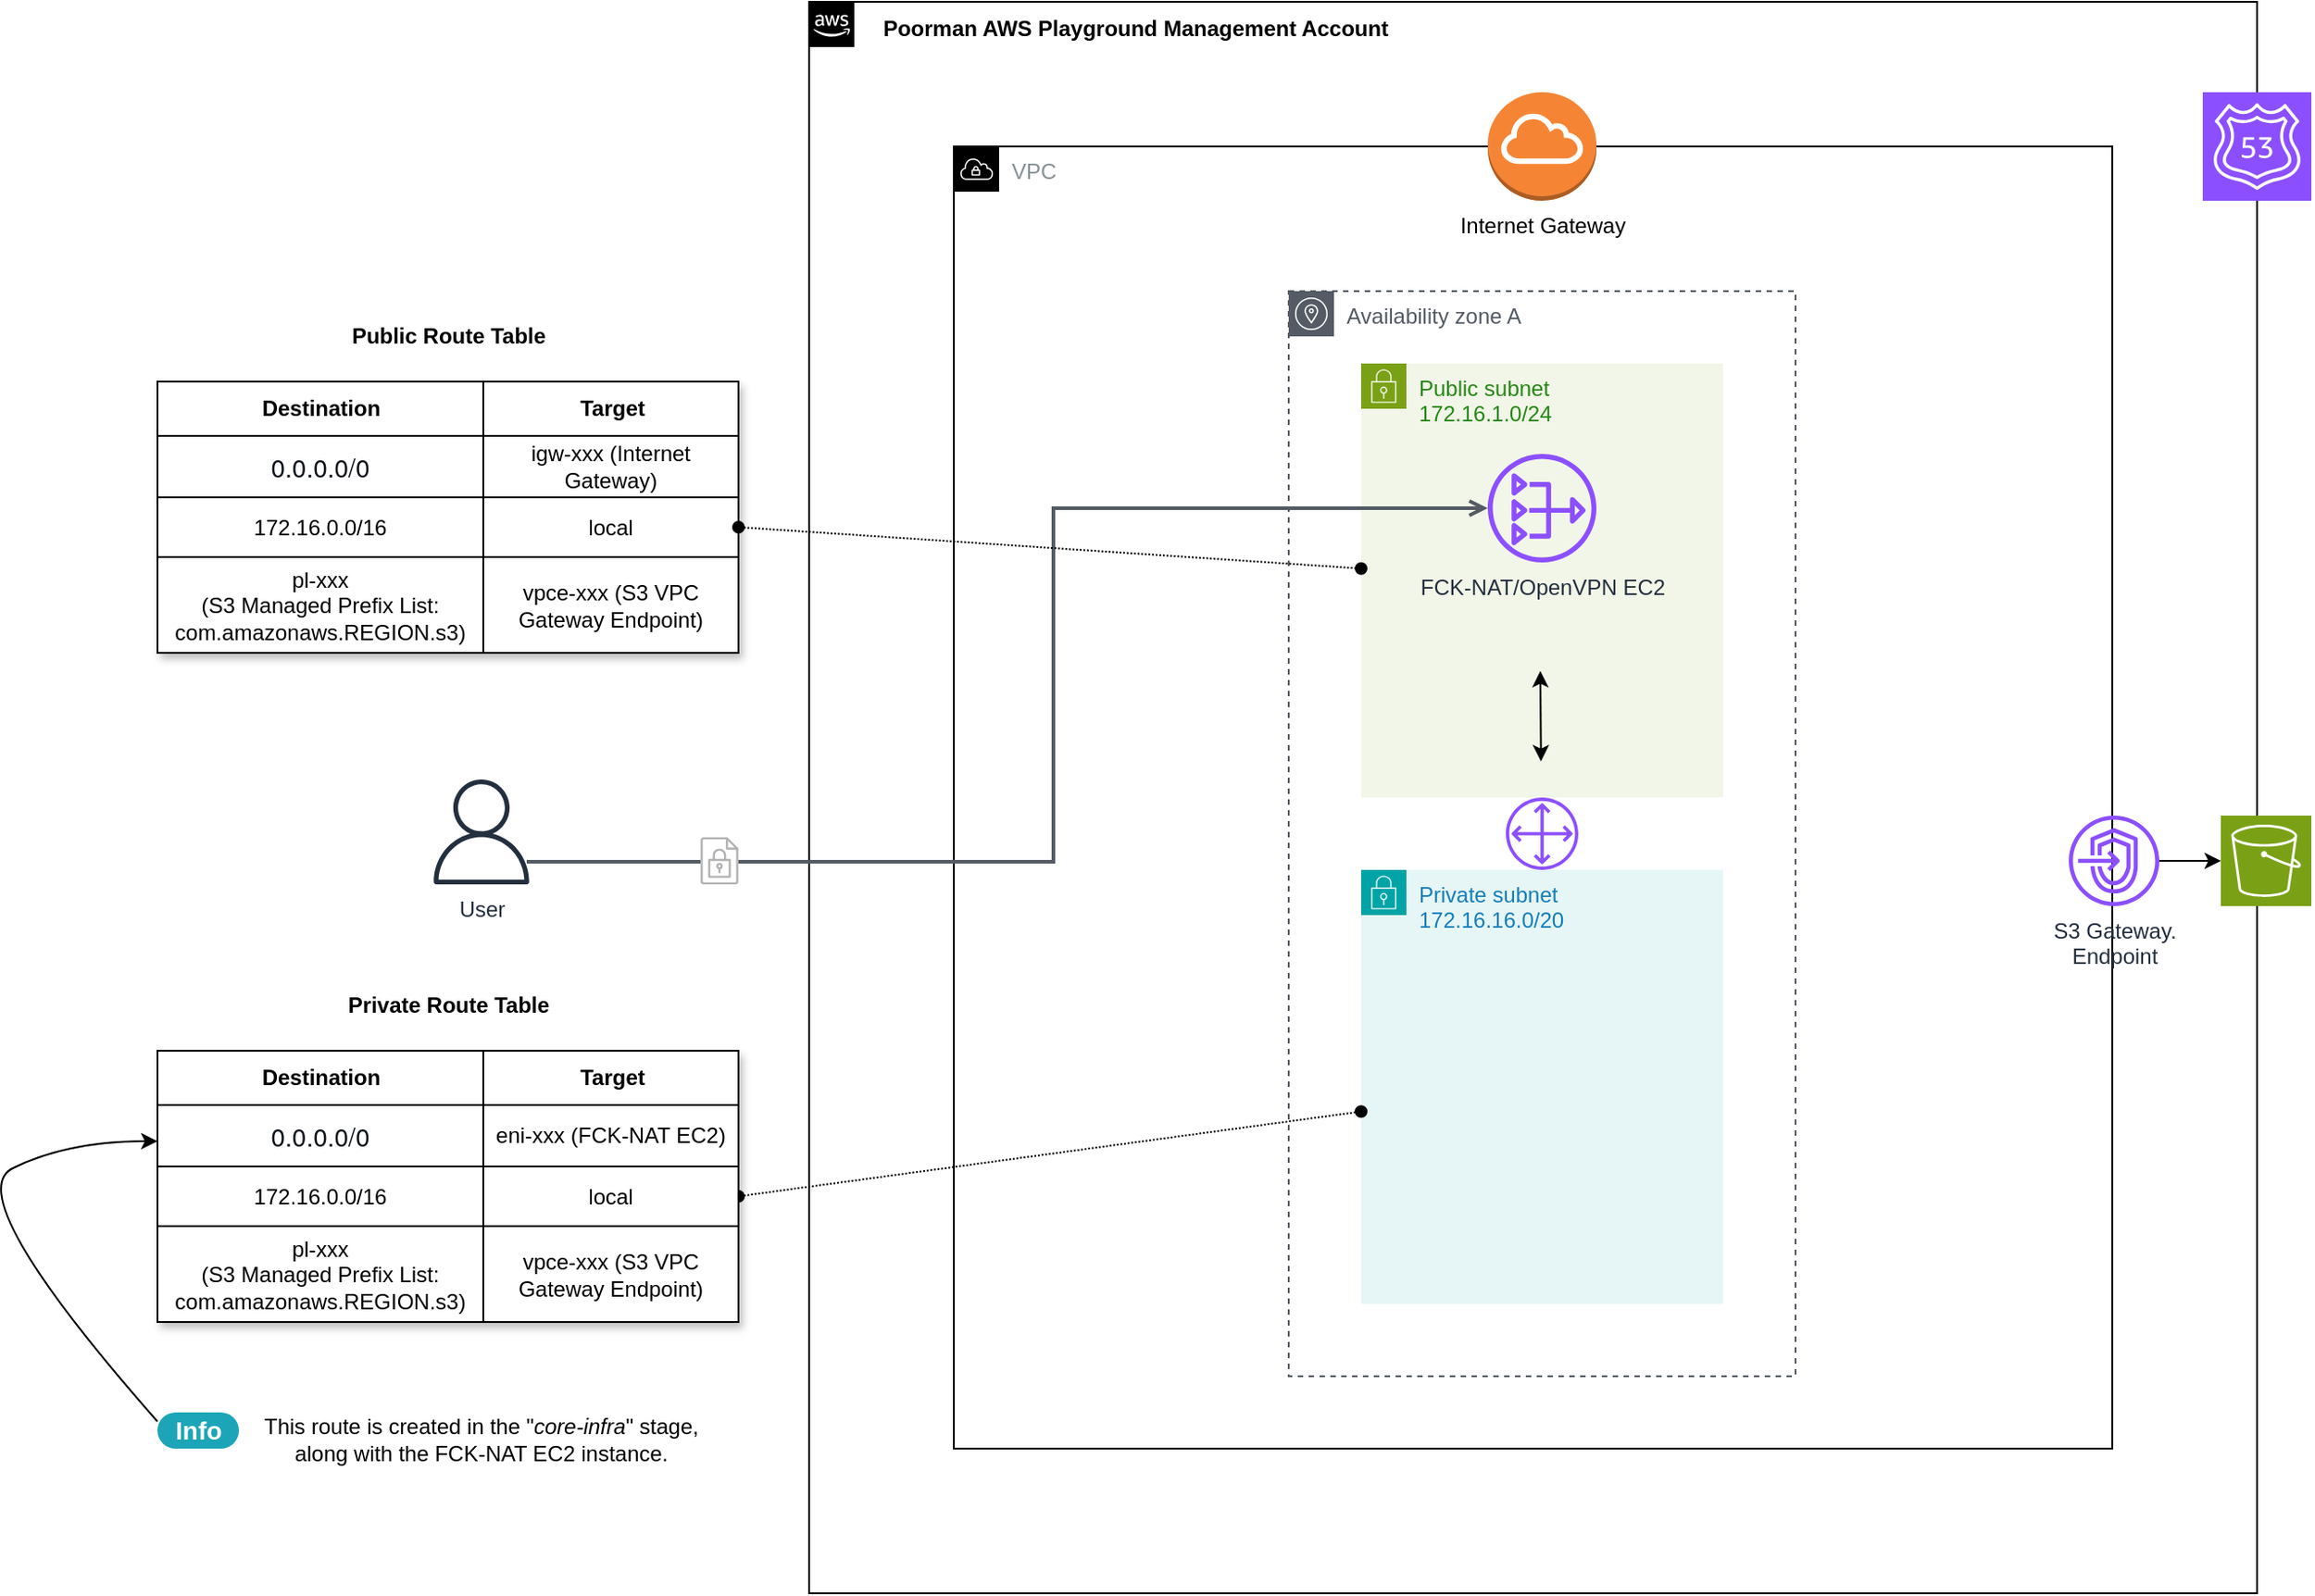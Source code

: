 <mxfile version="26.1.1">
  <diagram id="AWSInfra" name="AWS Infrastructure">
    <mxGraphModel dx="1393" dy="2202" grid="1" gridSize="10" guides="1" tooltips="1" connect="1" arrows="1" fold="1" page="1" pageScale="1" pageWidth="827" pageHeight="1169" math="0" shadow="0">
      <root>
        <mxCell id="0" />
        <mxCell id="1" parent="0" />
        <mxCell id="eGuZC4ja0AfQrncxVi0a-1" value="" style="points=[[0,0],[0.25,0],[0.5,0],[0.75,0],[1,0],[1,0.25],[1,0.5],[1,0.75],[1,1],[0.75,1],[0.5,1],[0.25,1],[0,1],[0,0.75],[0,0.5],[0,0.25]];outlineConnect=0;gradientColor=none;html=1;whiteSpace=wrap;fontSize=12;fontStyle=0;shape=mxgraph.aws4.group;grIcon=mxgraph.aws4.group_aws_cloud_alt;strokeColor=default;fillColor=none;verticalAlign=top;align=left;spacingLeft=30;fontColor=#232F3E;labelBackgroundColor=none;container=1;pointerEvents=0;collapsible=0;recursiveResize=0;textShadow=0;" parent="1" vertex="1">
          <mxGeometry x="520" y="-480" width="800" height="880" as="geometry" />
        </mxCell>
        <mxCell id="eGuZC4ja0AfQrncxVi0a-486" value="VPC" style="sketch=0;outlineConnect=0;gradientColor=none;html=1;whiteSpace=wrap;fontSize=12;fontStyle=0;shape=mxgraph.aws4.group;grIcon=mxgraph.aws4.group_vpc;strokeColor=#000000;fillColor=none;verticalAlign=top;align=left;spacingLeft=30;fontColor=#879196;" parent="eGuZC4ja0AfQrncxVi0a-1" vertex="1">
          <mxGeometry x="80" y="80" width="640" height="720" as="geometry" />
        </mxCell>
        <mxCell id="eGuZC4ja0AfQrncxVi0a-488" value="Internet Gateway" style="outlineConnect=0;dashed=0;verticalLabelPosition=bottom;verticalAlign=top;align=center;html=1;shape=mxgraph.aws3.internet_gateway;fillColor=#F58534;gradientColor=none;" parent="eGuZC4ja0AfQrncxVi0a-1" vertex="1">
          <mxGeometry x="375" y="50" width="60" height="60" as="geometry" />
        </mxCell>
        <mxCell id="eGuZC4ja0AfQrncxVi0a-489" value="Availability zone A" style="sketch=0;outlineConnect=0;gradientColor=none;html=1;whiteSpace=wrap;fontSize=12;fontStyle=0;shape=mxgraph.aws4.group;grIcon=mxgraph.aws4.group_availability_zone;strokeColor=#545B64;fillColor=none;verticalAlign=top;align=left;spacingLeft=30;fontColor=#545B64;dashed=1;" parent="eGuZC4ja0AfQrncxVi0a-1" vertex="1">
          <mxGeometry x="265" y="160" width="280" height="600" as="geometry" />
        </mxCell>
        <mxCell id="eGuZC4ja0AfQrncxVi0a-493" value="Public subnet&lt;br&gt;172.16.1.0/24" style="points=[[0,0],[0.25,0],[0.5,0],[0.75,0],[1,0],[1,0.25],[1,0.5],[1,0.75],[1,1],[0.75,1],[0.5,1],[0.25,1],[0,1],[0,0.75],[0,0.5],[0,0.25]];outlineConnect=0;gradientColor=none;html=1;whiteSpace=wrap;fontSize=12;fontStyle=0;container=1;pointerEvents=0;collapsible=0;recursiveResize=0;shape=mxgraph.aws4.group;grIcon=mxgraph.aws4.group_security_group;grStroke=0;strokeColor=#7AA116;fillColor=#F2F6E8;verticalAlign=top;align=left;spacingLeft=30;fontColor=#248814;dashed=0;" parent="eGuZC4ja0AfQrncxVi0a-1" vertex="1">
          <mxGeometry x="305" y="200" width="200" height="240" as="geometry" />
        </mxCell>
        <mxCell id="eGuZC4ja0AfQrncxVi0a-535" value="" style="endArrow=classic;startArrow=classic;html=1;rounded=0;" parent="eGuZC4ja0AfQrncxVi0a-493" edge="1">
          <mxGeometry width="50" height="50" relative="1" as="geometry">
            <mxPoint x="99" y="170" as="sourcePoint" />
            <mxPoint x="99.37" y="220" as="targetPoint" />
          </mxGeometry>
        </mxCell>
        <mxCell id="eGuZC4ja0AfQrncxVi0a-500" value="FCK-NAT/OpenVPN EC2" style="sketch=0;outlineConnect=0;fontColor=#232F3E;gradientColor=none;fillColor=#8C4FFF;strokeColor=none;dashed=0;verticalLabelPosition=bottom;verticalAlign=top;align=center;html=1;fontSize=12;fontStyle=0;aspect=fixed;pointerEvents=1;shape=mxgraph.aws4.nat_gateway;" parent="eGuZC4ja0AfQrncxVi0a-493" vertex="1">
          <mxGeometry x="70" y="50" width="60" height="60" as="geometry" />
        </mxCell>
        <mxCell id="eGuZC4ja0AfQrncxVi0a-496" value="Private subnet&lt;br&gt;172.16.16.0/20" style="points=[[0,0],[0.25,0],[0.5,0],[0.75,0],[1,0],[1,0.25],[1,0.5],[1,0.75],[1,1],[0.75,1],[0.5,1],[0.25,1],[0,1],[0,0.75],[0,0.5],[0,0.25]];outlineConnect=0;gradientColor=none;html=1;whiteSpace=wrap;fontSize=12;fontStyle=0;container=1;pointerEvents=0;collapsible=0;recursiveResize=0;shape=mxgraph.aws4.group;grIcon=mxgraph.aws4.group_security_group;grStroke=0;strokeColor=#00A4A6;fillColor=#E6F6F7;verticalAlign=top;align=left;spacingLeft=30;fontColor=#147EBA;dashed=0;" parent="eGuZC4ja0AfQrncxVi0a-1" vertex="1">
          <mxGeometry x="305" y="480" width="200" height="240" as="geometry" />
        </mxCell>
        <mxCell id="eGuZC4ja0AfQrncxVi0a-499" value="&lt;b&gt;Poorman AWS Playground Management Account&lt;/b&gt;" style="text;html=1;align=center;verticalAlign=middle;resizable=0;points=[];autosize=1;strokeColor=none;fillColor=none;" parent="eGuZC4ja0AfQrncxVi0a-1" vertex="1">
          <mxGeometry x="30" width="300" height="30" as="geometry" />
        </mxCell>
        <mxCell id="eGuZC4ja0AfQrncxVi0a-527" value="" style="sketch=0;outlineConnect=0;fontColor=#232F3E;gradientColor=none;fillColor=#8C4FFF;strokeColor=none;dashed=0;verticalLabelPosition=bottom;verticalAlign=top;align=center;html=1;fontSize=12;fontStyle=0;aspect=fixed;pointerEvents=1;shape=mxgraph.aws4.customer_gateway;" parent="eGuZC4ja0AfQrncxVi0a-1" vertex="1">
          <mxGeometry x="385" y="440" width="40" height="40" as="geometry" />
        </mxCell>
        <mxCell id="grLUrtSfU2TiLCRFfW-9-4" value="S3 Gateway.&lt;br&gt;Endpoint" style="sketch=0;outlineConnect=0;fontColor=#232F3E;gradientColor=none;fillColor=#8C4FFF;strokeColor=none;dashed=0;verticalLabelPosition=bottom;verticalAlign=top;align=center;html=1;fontSize=12;fontStyle=0;aspect=fixed;pointerEvents=1;shape=mxgraph.aws4.endpoints;" parent="eGuZC4ja0AfQrncxVi0a-1" vertex="1">
          <mxGeometry x="696" y="450" width="50" height="50" as="geometry" />
        </mxCell>
        <mxCell id="eGuZC4ja0AfQrncxVi0a-528" value="User" style="outlineConnect=0;fontColor=#232F3E;gradientColor=none;fillColor=#232F3E;strokeColor=none;dashed=0;verticalLabelPosition=bottom;verticalAlign=top;align=center;html=1;fontSize=12;fontStyle=0;aspect=fixed;pointerEvents=1;shape=mxgraph.aws4.user;labelBackgroundColor=none;" parent="1" vertex="1">
          <mxGeometry x="310" y="-50" width="58" height="58" as="geometry" />
        </mxCell>
        <mxCell id="eGuZC4ja0AfQrncxVi0a-529" style="edgeStyle=elbowEdgeStyle;rounded=0;orthogonalLoop=1;jettySize=auto;html=1;endArrow=open;endFill=0;strokeColor=#545B64;strokeWidth=2;fontSize=14;exitX=0.974;exitY=0.784;exitDx=0;exitDy=0;exitPerimeter=0;" parent="1" source="eGuZC4ja0AfQrncxVi0a-528" target="eGuZC4ja0AfQrncxVi0a-500" edge="1">
          <mxGeometry relative="1" as="geometry">
            <mxPoint x="455" as="sourcePoint" />
            <mxPoint x="665" y="-164" as="targetPoint" />
            <Array as="points">
              <mxPoint x="655" y="-100" />
            </Array>
          </mxGeometry>
        </mxCell>
        <mxCell id="eGuZC4ja0AfQrncxVi0a-530" value="" style="group" parent="1" vertex="1" connectable="0">
          <mxGeometry x="460.0" y="-18" width="21" height="26" as="geometry" />
        </mxCell>
        <mxCell id="eGuZC4ja0AfQrncxVi0a-531" value="" style="rounded=0;whiteSpace=wrap;html=1;labelBackgroundColor=#ffffff;fontSize=14;align=center;strokeColor=none;" parent="eGuZC4ja0AfQrncxVi0a-530" vertex="1">
          <mxGeometry width="21" height="26" as="geometry" />
        </mxCell>
        <mxCell id="eGuZC4ja0AfQrncxVi0a-532" value="" style="outlineConnect=0;fontColor=#232F3E;gradientColor=none;fillColor=#B3B3B3;strokeColor=none;dashed=0;verticalLabelPosition=bottom;verticalAlign=top;align=center;html=1;fontSize=12;fontStyle=0;aspect=fixed;pointerEvents=1;shape=mxgraph.aws4.encrypted_data;labelBackgroundColor=#ffffff;" parent="eGuZC4ja0AfQrncxVi0a-530" vertex="1">
          <mxGeometry width="21" height="26" as="geometry" />
        </mxCell>
        <mxCell id="grLUrtSfU2TiLCRFfW-9-3" value="" style="sketch=0;points=[[0,0,0],[0.25,0,0],[0.5,0,0],[0.75,0,0],[1,0,0],[0,1,0],[0.25,1,0],[0.5,1,0],[0.75,1,0],[1,1,0],[0,0.25,0],[0,0.5,0],[0,0.75,0],[1,0.25,0],[1,0.5,0],[1,0.75,0]];outlineConnect=0;fontColor=#232F3E;fillColor=#7AA116;strokeColor=#ffffff;dashed=0;verticalLabelPosition=bottom;verticalAlign=top;align=center;html=1;fontSize=12;fontStyle=0;aspect=fixed;shape=mxgraph.aws4.resourceIcon;resIcon=mxgraph.aws4.s3;" parent="1" vertex="1">
          <mxGeometry x="1300" y="-30" width="50" height="50" as="geometry" />
        </mxCell>
        <mxCell id="grLUrtSfU2TiLCRFfW-9-7" value="" style="edgeStyle=orthogonalEdgeStyle;rounded=0;orthogonalLoop=1;jettySize=auto;html=1;" parent="1" source="grLUrtSfU2TiLCRFfW-9-4" target="grLUrtSfU2TiLCRFfW-9-3" edge="1">
          <mxGeometry relative="1" as="geometry" />
        </mxCell>
        <mxCell id="XDAyeWd7xZVYVgb4oWjj-24" value="Assets" style="childLayout=tableLayout;recursiveResize=0;strokeColor=#98bf21;fillColor=#FFB570;shadow=1;" vertex="1" parent="1">
          <mxGeometry x="160" y="-270" width="321" height="150" as="geometry" />
        </mxCell>
        <mxCell id="XDAyeWd7xZVYVgb4oWjj-25" style="shape=tableRow;horizontal=0;startSize=0;swimlaneHead=0;swimlaneBody=0;top=0;left=0;bottom=0;right=0;dropTarget=0;collapsible=0;recursiveResize=0;expand=0;fontStyle=0;strokeColor=inherit;fillColor=#ffffff;" vertex="1" parent="XDAyeWd7xZVYVgb4oWjj-24">
          <mxGeometry width="321" height="30" as="geometry" />
        </mxCell>
        <mxCell id="XDAyeWd7xZVYVgb4oWjj-26" value="&lt;span&gt;Destination&lt;/span&gt;" style="connectable=0;recursiveResize=0;strokeColor=#000000;fillColor=#FFFFFF;align=center;fontStyle=1;html=1;" vertex="1" parent="XDAyeWd7xZVYVgb4oWjj-25">
          <mxGeometry width="180" height="30" as="geometry">
            <mxRectangle width="180" height="30" as="alternateBounds" />
          </mxGeometry>
        </mxCell>
        <mxCell id="XDAyeWd7xZVYVgb4oWjj-27" value="Target" style="connectable=0;recursiveResize=0;align=center;fontStyle=1;html=1;" vertex="1" parent="XDAyeWd7xZVYVgb4oWjj-25">
          <mxGeometry x="180" width="141" height="30" as="geometry">
            <mxRectangle width="141" height="30" as="alternateBounds" />
          </mxGeometry>
        </mxCell>
        <mxCell id="XDAyeWd7xZVYVgb4oWjj-28" value="" style="shape=tableRow;horizontal=0;startSize=0;swimlaneHead=0;swimlaneBody=0;top=0;left=0;bottom=0;right=0;dropTarget=0;collapsible=0;recursiveResize=0;expand=0;fontStyle=0;strokeColor=inherit;fillColor=#ffffff;" vertex="1" parent="XDAyeWd7xZVYVgb4oWjj-24">
          <mxGeometry y="30" width="321" height="34" as="geometry" />
        </mxCell>
        <mxCell id="XDAyeWd7xZVYVgb4oWjj-29" value="&lt;span style=&quot;color: rgb(15, 20, 26); font-family: &amp;quot;Amazon Ember&amp;quot;, &amp;quot;Helvetica Neue&amp;quot;, Roboto, Arial, sans-serif; font-size: 14px; text-align: start; text-wrap-mode: nowrap; background-color: rgb(255, 255, 255);&quot;&gt;0.0.0.0/0&lt;/span&gt;" style="connectable=0;recursiveResize=0;align=center;whiteSpace=wrap;html=1;" vertex="1" parent="XDAyeWd7xZVYVgb4oWjj-28">
          <mxGeometry width="180" height="34" as="geometry">
            <mxRectangle width="180" height="34" as="alternateBounds" />
          </mxGeometry>
        </mxCell>
        <mxCell id="XDAyeWd7xZVYVgb4oWjj-30" value="igw-xxx (Internet Gateway)" style="connectable=0;recursiveResize=0;align=center;whiteSpace=wrap;html=1;" vertex="1" parent="XDAyeWd7xZVYVgb4oWjj-28">
          <mxGeometry x="180" width="141" height="34" as="geometry">
            <mxRectangle width="141" height="34" as="alternateBounds" />
          </mxGeometry>
        </mxCell>
        <mxCell id="XDAyeWd7xZVYVgb4oWjj-31" value="" style="shape=tableRow;horizontal=0;startSize=0;swimlaneHead=0;swimlaneBody=0;top=0;left=0;bottom=0;right=0;dropTarget=0;collapsible=0;recursiveResize=0;expand=0;fontStyle=1;strokeColor=inherit;fillColor=#EAF2D3;" vertex="1" parent="XDAyeWd7xZVYVgb4oWjj-24">
          <mxGeometry y="64" width="321" height="33" as="geometry" />
        </mxCell>
        <mxCell id="XDAyeWd7xZVYVgb4oWjj-32" value="172.16.0.0/16" style="connectable=0;recursiveResize=0;whiteSpace=wrap;html=1;" vertex="1" parent="XDAyeWd7xZVYVgb4oWjj-31">
          <mxGeometry width="180" height="33" as="geometry">
            <mxRectangle width="180" height="33" as="alternateBounds" />
          </mxGeometry>
        </mxCell>
        <mxCell id="XDAyeWd7xZVYVgb4oWjj-33" value="local" style="connectable=0;recursiveResize=0;whiteSpace=wrap;html=1;" vertex="1" parent="XDAyeWd7xZVYVgb4oWjj-31">
          <mxGeometry x="180" width="141" height="33" as="geometry">
            <mxRectangle width="141" height="33" as="alternateBounds" />
          </mxGeometry>
        </mxCell>
        <mxCell id="XDAyeWd7xZVYVgb4oWjj-34" value="" style="shape=tableRow;horizontal=0;startSize=0;swimlaneHead=0;swimlaneBody=0;top=0;left=0;bottom=0;right=0;dropTarget=0;collapsible=0;recursiveResize=0;expand=0;fontStyle=0;strokeColor=inherit;fillColor=#ffffff;" vertex="1" parent="XDAyeWd7xZVYVgb4oWjj-24">
          <mxGeometry y="97" width="321" height="53" as="geometry" />
        </mxCell>
        <mxCell id="XDAyeWd7xZVYVgb4oWjj-35" value="pl-xxx&lt;br&gt;(S3 Managed Prefix List: &lt;br&gt;com.amazonaws.REGION.s3)" style="connectable=0;recursiveResize=0;fontStyle=0;align=center;whiteSpace=wrap;html=1;" vertex="1" parent="XDAyeWd7xZVYVgb4oWjj-34">
          <mxGeometry width="180" height="53" as="geometry">
            <mxRectangle width="180" height="53" as="alternateBounds" />
          </mxGeometry>
        </mxCell>
        <mxCell id="XDAyeWd7xZVYVgb4oWjj-36" value="vpce-xxx (S3 VPC Gateway Endpoint)" style="connectable=0;recursiveResize=0;fontStyle=0;align=center;whiteSpace=wrap;html=1;" vertex="1" parent="XDAyeWd7xZVYVgb4oWjj-34">
          <mxGeometry x="180" width="141" height="53" as="geometry">
            <mxRectangle width="141" height="53" as="alternateBounds" />
          </mxGeometry>
        </mxCell>
        <mxCell id="XDAyeWd7xZVYVgb4oWjj-37" style="edgeStyle=orthogonalEdgeStyle;rounded=0;orthogonalLoop=1;jettySize=auto;html=1;exitX=0.75;exitY=0;exitDx=0;exitDy=0;entryX=0.845;entryY=-0.05;entryDx=0;entryDy=0;entryPerimeter=0;" edge="1" parent="XDAyeWd7xZVYVgb4oWjj-24">
          <mxGeometry relative="1" as="geometry" />
        </mxCell>
        <mxCell id="XDAyeWd7xZVYVgb4oWjj-39" value="" style="endArrow=oval;html=1;rounded=0;startArrow=oval;startFill=1;endFill=1;exitX=1;exitY=0.5;exitDx=0;exitDy=0;dashed=1;dashPattern=1 1;" edge="1" parent="1" source="XDAyeWd7xZVYVgb4oWjj-11" target="eGuZC4ja0AfQrncxVi0a-496">
          <mxGeometry width="50" height="50" relative="1" as="geometry">
            <mxPoint x="490" y="121" as="sourcePoint" />
            <mxPoint x="825" y="160" as="targetPoint" />
          </mxGeometry>
        </mxCell>
        <mxCell id="XDAyeWd7xZVYVgb4oWjj-2" value="Assets" style="childLayout=tableLayout;recursiveResize=0;strokeColor=#98bf21;fillColor=#FFB570;shadow=1;" vertex="1" parent="1">
          <mxGeometry x="160" y="100" width="321" height="150" as="geometry" />
        </mxCell>
        <mxCell id="XDAyeWd7xZVYVgb4oWjj-3" style="shape=tableRow;horizontal=0;startSize=0;swimlaneHead=0;swimlaneBody=0;top=0;left=0;bottom=0;right=0;dropTarget=0;collapsible=0;recursiveResize=0;expand=0;fontStyle=0;strokeColor=inherit;fillColor=#ffffff;" vertex="1" parent="XDAyeWd7xZVYVgb4oWjj-2">
          <mxGeometry width="321" height="30" as="geometry" />
        </mxCell>
        <mxCell id="XDAyeWd7xZVYVgb4oWjj-4" value="&lt;span&gt;Destination&lt;/span&gt;" style="connectable=0;recursiveResize=0;strokeColor=#000000;fillColor=#FFFFFF;align=center;fontStyle=1;html=1;" vertex="1" parent="XDAyeWd7xZVYVgb4oWjj-3">
          <mxGeometry width="180" height="30" as="geometry">
            <mxRectangle width="180" height="30" as="alternateBounds" />
          </mxGeometry>
        </mxCell>
        <mxCell id="XDAyeWd7xZVYVgb4oWjj-5" value="Target" style="connectable=0;recursiveResize=0;align=center;fontStyle=1;html=1;" vertex="1" parent="XDAyeWd7xZVYVgb4oWjj-3">
          <mxGeometry x="180" width="141" height="30" as="geometry">
            <mxRectangle width="141" height="30" as="alternateBounds" />
          </mxGeometry>
        </mxCell>
        <mxCell id="XDAyeWd7xZVYVgb4oWjj-7" value="" style="shape=tableRow;horizontal=0;startSize=0;swimlaneHead=0;swimlaneBody=0;top=0;left=0;bottom=0;right=0;dropTarget=0;collapsible=0;recursiveResize=0;expand=0;fontStyle=0;strokeColor=inherit;fillColor=#ffffff;" vertex="1" parent="XDAyeWd7xZVYVgb4oWjj-2">
          <mxGeometry y="30" width="321" height="34" as="geometry" />
        </mxCell>
        <mxCell id="XDAyeWd7xZVYVgb4oWjj-8" value="&lt;span style=&quot;color: rgb(15, 20, 26); font-family: &amp;quot;Amazon Ember&amp;quot;, &amp;quot;Helvetica Neue&amp;quot;, Roboto, Arial, sans-serif; font-size: 14px; text-align: start; text-wrap-mode: nowrap; background-color: rgb(255, 255, 255);&quot;&gt;0.0.0.0/0&lt;/span&gt;" style="connectable=0;recursiveResize=0;align=center;whiteSpace=wrap;html=1;" vertex="1" parent="XDAyeWd7xZVYVgb4oWjj-7">
          <mxGeometry width="180" height="34" as="geometry">
            <mxRectangle width="180" height="34" as="alternateBounds" />
          </mxGeometry>
        </mxCell>
        <mxCell id="XDAyeWd7xZVYVgb4oWjj-9" value="eni-xxx (FCK-NAT EC2)" style="connectable=0;recursiveResize=0;align=center;whiteSpace=wrap;html=1;" vertex="1" parent="XDAyeWd7xZVYVgb4oWjj-7">
          <mxGeometry x="180" width="141" height="34" as="geometry">
            <mxRectangle width="141" height="34" as="alternateBounds" />
          </mxGeometry>
        </mxCell>
        <mxCell id="XDAyeWd7xZVYVgb4oWjj-11" value="" style="shape=tableRow;horizontal=0;startSize=0;swimlaneHead=0;swimlaneBody=0;top=0;left=0;bottom=0;right=0;dropTarget=0;collapsible=0;recursiveResize=0;expand=0;fontStyle=1;strokeColor=inherit;fillColor=#EAF2D3;" vertex="1" parent="XDAyeWd7xZVYVgb4oWjj-2">
          <mxGeometry y="64" width="321" height="33" as="geometry" />
        </mxCell>
        <mxCell id="XDAyeWd7xZVYVgb4oWjj-12" value="172.16.0.0/16" style="connectable=0;recursiveResize=0;whiteSpace=wrap;html=1;" vertex="1" parent="XDAyeWd7xZVYVgb4oWjj-11">
          <mxGeometry width="180" height="33" as="geometry">
            <mxRectangle width="180" height="33" as="alternateBounds" />
          </mxGeometry>
        </mxCell>
        <mxCell id="XDAyeWd7xZVYVgb4oWjj-13" value="local" style="connectable=0;recursiveResize=0;whiteSpace=wrap;html=1;" vertex="1" parent="XDAyeWd7xZVYVgb4oWjj-11">
          <mxGeometry x="180" width="141" height="33" as="geometry">
            <mxRectangle width="141" height="33" as="alternateBounds" />
          </mxGeometry>
        </mxCell>
        <mxCell id="XDAyeWd7xZVYVgb4oWjj-15" value="" style="shape=tableRow;horizontal=0;startSize=0;swimlaneHead=0;swimlaneBody=0;top=0;left=0;bottom=0;right=0;dropTarget=0;collapsible=0;recursiveResize=0;expand=0;fontStyle=0;strokeColor=inherit;fillColor=#ffffff;" vertex="1" parent="XDAyeWd7xZVYVgb4oWjj-2">
          <mxGeometry y="97" width="321" height="53" as="geometry" />
        </mxCell>
        <mxCell id="XDAyeWd7xZVYVgb4oWjj-16" value="pl-xxx&lt;br&gt;(S3 Managed Prefix List: &lt;br&gt;com.amazonaws.REGION.s3)" style="connectable=0;recursiveResize=0;fontStyle=0;align=center;whiteSpace=wrap;html=1;" vertex="1" parent="XDAyeWd7xZVYVgb4oWjj-15">
          <mxGeometry width="180" height="53" as="geometry">
            <mxRectangle width="180" height="53" as="alternateBounds" />
          </mxGeometry>
        </mxCell>
        <mxCell id="XDAyeWd7xZVYVgb4oWjj-17" value="vpce-xxx (S3 VPC Gateway Endpoint)" style="connectable=0;recursiveResize=0;fontStyle=0;align=center;whiteSpace=wrap;html=1;" vertex="1" parent="XDAyeWd7xZVYVgb4oWjj-15">
          <mxGeometry x="180" width="141" height="53" as="geometry">
            <mxRectangle width="141" height="53" as="alternateBounds" />
          </mxGeometry>
        </mxCell>
        <mxCell id="XDAyeWd7xZVYVgb4oWjj-23" style="edgeStyle=orthogonalEdgeStyle;rounded=0;orthogonalLoop=1;jettySize=auto;html=1;exitX=0.75;exitY=0;exitDx=0;exitDy=0;entryX=0.845;entryY=-0.05;entryDx=0;entryDy=0;entryPerimeter=0;" edge="1" parent="XDAyeWd7xZVYVgb4oWjj-2" source="XDAyeWd7xZVYVgb4oWjj-19" target="XDAyeWd7xZVYVgb4oWjj-19">
          <mxGeometry relative="1" as="geometry" />
        </mxCell>
        <mxCell id="XDAyeWd7xZVYVgb4oWjj-40" value="" style="endArrow=oval;html=1;rounded=0;startArrow=oval;startFill=1;endFill=1;exitX=1;exitY=0.5;exitDx=0;exitDy=0;dashed=1;dashPattern=1 1;" edge="1" parent="1" source="XDAyeWd7xZVYVgb4oWjj-31" target="eGuZC4ja0AfQrncxVi0a-493">
          <mxGeometry width="50" height="50" relative="1" as="geometry">
            <mxPoint x="483" y="-159.59" as="sourcePoint" />
            <mxPoint x="830" y="-160" as="targetPoint" />
          </mxGeometry>
        </mxCell>
        <mxCell id="XDAyeWd7xZVYVgb4oWjj-44" value="Info" style="rounded=1;whiteSpace=wrap;html=1;arcSize=50;strokeColor=none;strokeWidth=1;fillColor=#1CA5B8;fontColor=#ffffff;whiteSpace=wrap;align=left;verticalAlign=middle;spacingLeft=0;fontStyle=1;fontSize=14;spacing=10;" vertex="1" parent="1">
          <mxGeometry x="160" y="300" width="45" height="20" as="geometry" />
        </mxCell>
        <mxCell id="XDAyeWd7xZVYVgb4oWjj-46" value="This route is created in the &quot;&lt;i&gt;core-infra&lt;/i&gt;&quot; stage, along with the FCK-NAT EC2 instance." style="text;html=1;align=center;verticalAlign=middle;whiteSpace=wrap;rounded=0;" vertex="1" parent="1">
          <mxGeometry x="209" y="300" width="260" height="30" as="geometry" />
        </mxCell>
        <mxCell id="XDAyeWd7xZVYVgb4oWjj-48" value="" style="curved=1;endArrow=classic;html=1;rounded=0;exitX=0;exitY=0.25;exitDx=0;exitDy=0;" edge="1" parent="1" source="XDAyeWd7xZVYVgb4oWjj-44">
          <mxGeometry width="50" height="50" relative="1" as="geometry">
            <mxPoint x="110" y="200" as="sourcePoint" />
            <mxPoint x="160" y="150" as="targetPoint" />
            <Array as="points">
              <mxPoint x="50" y="180" />
              <mxPoint x="110" y="150" />
            </Array>
          </mxGeometry>
        </mxCell>
        <mxCell id="XDAyeWd7xZVYVgb4oWjj-49" value="&lt;b&gt;Public Route Table&lt;/b&gt;" style="text;html=1;align=center;verticalAlign=middle;whiteSpace=wrap;rounded=0;" vertex="1" parent="1">
          <mxGeometry x="180.5" y="-310" width="280" height="30" as="geometry" />
        </mxCell>
        <mxCell id="XDAyeWd7xZVYVgb4oWjj-50" value="&lt;b&gt;Private Route Table&lt;/b&gt;" style="text;html=1;align=center;verticalAlign=middle;whiteSpace=wrap;rounded=0;" vertex="1" parent="1">
          <mxGeometry x="180.5" y="60" width="280" height="30" as="geometry" />
        </mxCell>
        <mxCell id="XDAyeWd7xZVYVgb4oWjj-51" value="" style="sketch=0;points=[[0,0,0],[0.25,0,0],[0.5,0,0],[0.75,0,0],[1,0,0],[0,1,0],[0.25,1,0],[0.5,1,0],[0.75,1,0],[1,1,0],[0,0.25,0],[0,0.5,0],[0,0.75,0],[1,0.25,0],[1,0.5,0],[1,0.75,0]];outlineConnect=0;fontColor=#232F3E;fillColor=#8C4FFF;strokeColor=#ffffff;dashed=0;verticalLabelPosition=bottom;verticalAlign=top;align=center;html=1;fontSize=12;fontStyle=0;aspect=fixed;shape=mxgraph.aws4.resourceIcon;resIcon=mxgraph.aws4.route_53;" vertex="1" parent="1">
          <mxGeometry x="1290" y="-430" width="60" height="60" as="geometry" />
        </mxCell>
      </root>
    </mxGraphModel>
  </diagram>
</mxfile>
